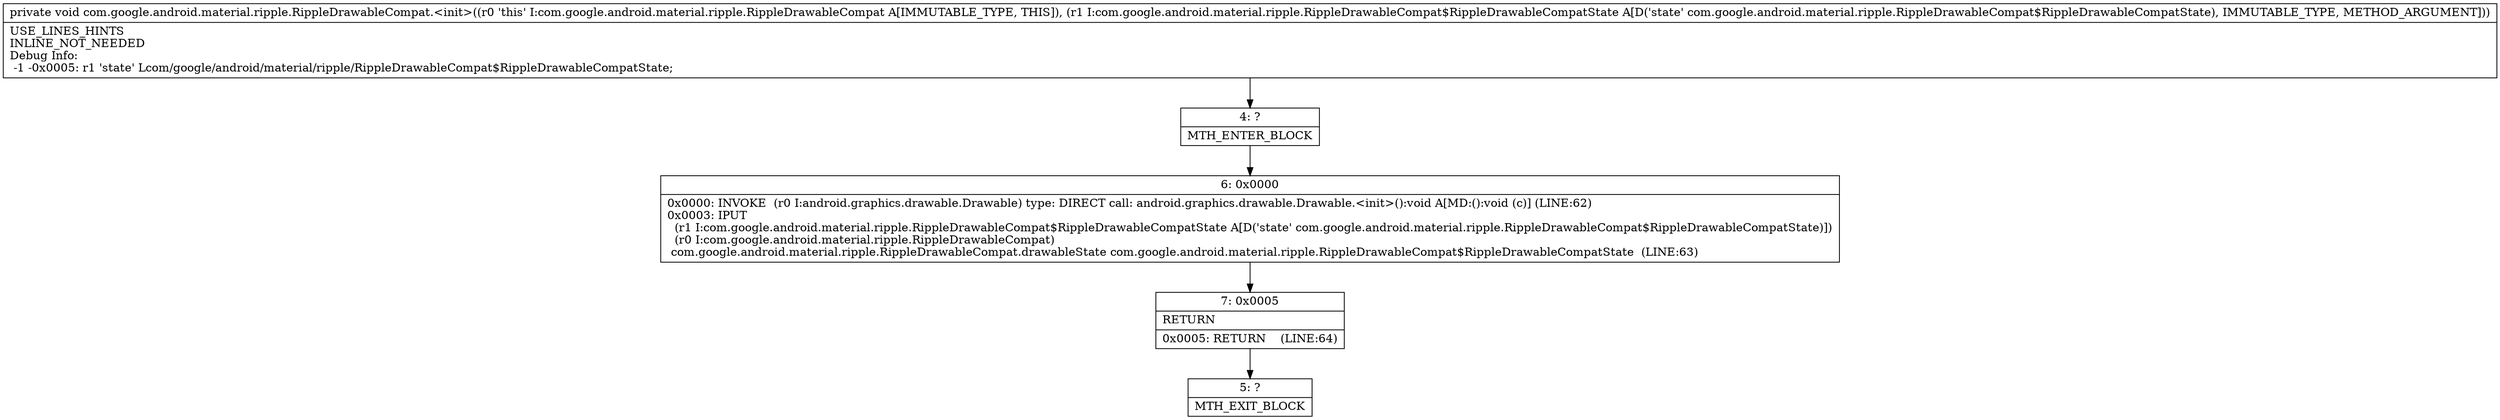 digraph "CFG forcom.google.android.material.ripple.RippleDrawableCompat.\<init\>(Lcom\/google\/android\/material\/ripple\/RippleDrawableCompat$RippleDrawableCompatState;)V" {
Node_4 [shape=record,label="{4\:\ ?|MTH_ENTER_BLOCK\l}"];
Node_6 [shape=record,label="{6\:\ 0x0000|0x0000: INVOKE  (r0 I:android.graphics.drawable.Drawable) type: DIRECT call: android.graphics.drawable.Drawable.\<init\>():void A[MD:():void (c)] (LINE:62)\l0x0003: IPUT  \l  (r1 I:com.google.android.material.ripple.RippleDrawableCompat$RippleDrawableCompatState A[D('state' com.google.android.material.ripple.RippleDrawableCompat$RippleDrawableCompatState)])\l  (r0 I:com.google.android.material.ripple.RippleDrawableCompat)\l com.google.android.material.ripple.RippleDrawableCompat.drawableState com.google.android.material.ripple.RippleDrawableCompat$RippleDrawableCompatState  (LINE:63)\l}"];
Node_7 [shape=record,label="{7\:\ 0x0005|RETURN\l|0x0005: RETURN    (LINE:64)\l}"];
Node_5 [shape=record,label="{5\:\ ?|MTH_EXIT_BLOCK\l}"];
MethodNode[shape=record,label="{private void com.google.android.material.ripple.RippleDrawableCompat.\<init\>((r0 'this' I:com.google.android.material.ripple.RippleDrawableCompat A[IMMUTABLE_TYPE, THIS]), (r1 I:com.google.android.material.ripple.RippleDrawableCompat$RippleDrawableCompatState A[D('state' com.google.android.material.ripple.RippleDrawableCompat$RippleDrawableCompatState), IMMUTABLE_TYPE, METHOD_ARGUMENT]))  | USE_LINES_HINTS\lINLINE_NOT_NEEDED\lDebug Info:\l  \-1 \-0x0005: r1 'state' Lcom\/google\/android\/material\/ripple\/RippleDrawableCompat$RippleDrawableCompatState;\l}"];
MethodNode -> Node_4;Node_4 -> Node_6;
Node_6 -> Node_7;
Node_7 -> Node_5;
}

